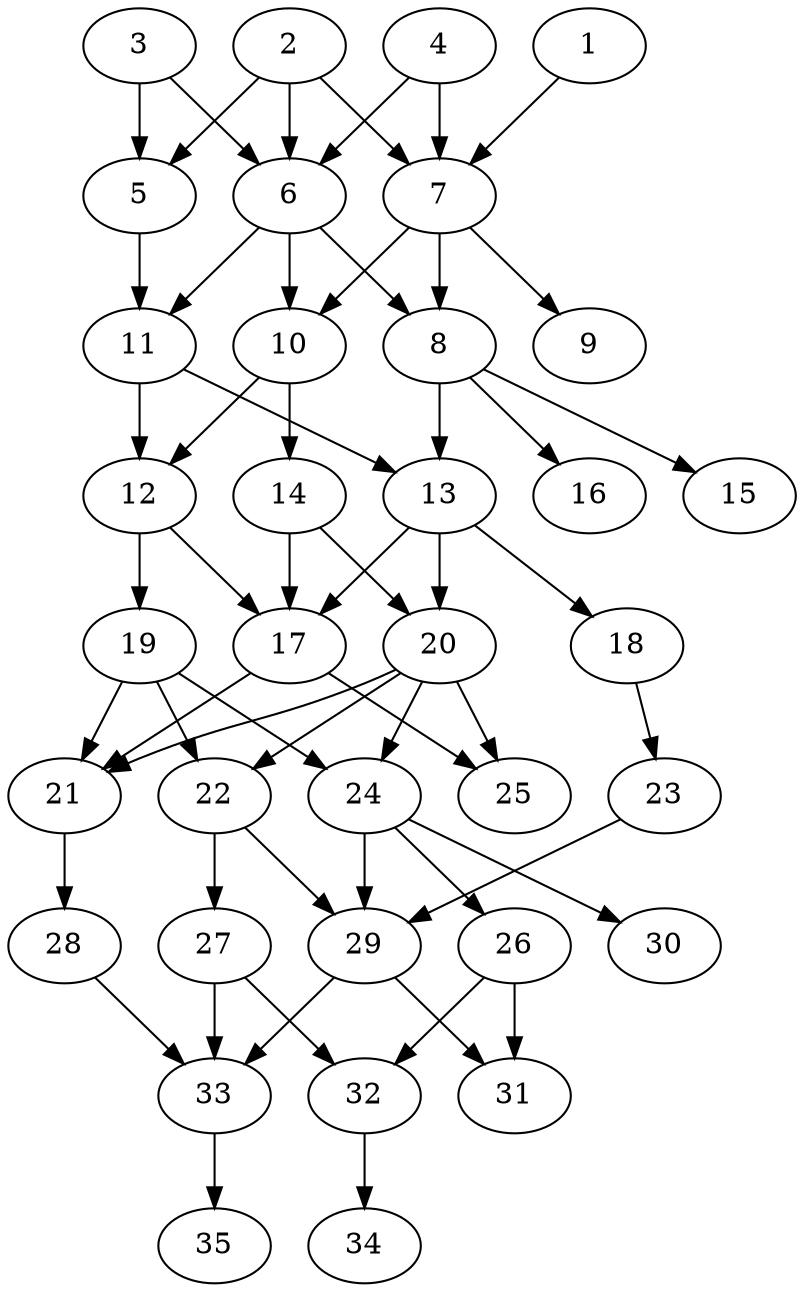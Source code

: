 // DAG automatically generated by daggen at Thu Oct  3 14:05:37 2019
// ./daggen --dot -n 35 --ccr 0.5 --fat 0.5 --regular 0.7 --density 0.6 --mindata 5242880 --maxdata 52428800 
digraph G {
  1 [size="66238464", alpha="0.01", expect_size="33119232"] 
  1 -> 7 [size ="33119232"]
  2 [size="37373952", alpha="0.15", expect_size="18686976"] 
  2 -> 5 [size ="18686976"]
  2 -> 6 [size ="18686976"]
  2 -> 7 [size ="18686976"]
  3 [size="66674688", alpha="0.16", expect_size="33337344"] 
  3 -> 5 [size ="33337344"]
  3 -> 6 [size ="33337344"]
  4 [size="68161536", alpha="0.00", expect_size="34080768"] 
  4 -> 6 [size ="34080768"]
  4 -> 7 [size ="34080768"]
  5 [size="45457408", alpha="0.04", expect_size="22728704"] 
  5 -> 11 [size ="22728704"]
  6 [size="98852864", alpha="0.11", expect_size="49426432"] 
  6 -> 8 [size ="49426432"]
  6 -> 10 [size ="49426432"]
  6 -> 11 [size ="49426432"]
  7 [size="36440064", alpha="0.16", expect_size="18220032"] 
  7 -> 8 [size ="18220032"]
  7 -> 9 [size ="18220032"]
  7 -> 10 [size ="18220032"]
  8 [size="80547840", alpha="0.18", expect_size="40273920"] 
  8 -> 13 [size ="40273920"]
  8 -> 15 [size ="40273920"]
  8 -> 16 [size ="40273920"]
  9 [size="29485056", alpha="0.07", expect_size="14742528"] 
  10 [size="81893376", alpha="0.08", expect_size="40946688"] 
  10 -> 12 [size ="40946688"]
  10 -> 14 [size ="40946688"]
  11 [size="92518400", alpha="0.20", expect_size="46259200"] 
  11 -> 12 [size ="46259200"]
  11 -> 13 [size ="46259200"]
  12 [size="97148928", alpha="0.08", expect_size="48574464"] 
  12 -> 17 [size ="48574464"]
  12 -> 19 [size ="48574464"]
  13 [size="74838016", alpha="0.13", expect_size="37419008"] 
  13 -> 17 [size ="37419008"]
  13 -> 18 [size ="37419008"]
  13 -> 20 [size ="37419008"]
  14 [size="57319424", alpha="0.15", expect_size="28659712"] 
  14 -> 17 [size ="28659712"]
  14 -> 20 [size ="28659712"]
  15 [size="57497600", alpha="0.08", expect_size="28748800"] 
  16 [size="76283904", alpha="0.15", expect_size="38141952"] 
  17 [size="33198080", alpha="0.18", expect_size="16599040"] 
  17 -> 21 [size ="16599040"]
  17 -> 25 [size ="16599040"]
  18 [size="16492544", alpha="0.08", expect_size="8246272"] 
  18 -> 23 [size ="8246272"]
  19 [size="100986880", alpha="0.14", expect_size="50493440"] 
  19 -> 21 [size ="50493440"]
  19 -> 22 [size ="50493440"]
  19 -> 24 [size ="50493440"]
  20 [size="41990144", alpha="0.09", expect_size="20995072"] 
  20 -> 21 [size ="20995072"]
  20 -> 22 [size ="20995072"]
  20 -> 24 [size ="20995072"]
  20 -> 25 [size ="20995072"]
  21 [size="78559232", alpha="0.17", expect_size="39279616"] 
  21 -> 28 [size ="39279616"]
  22 [size="76341248", alpha="0.10", expect_size="38170624"] 
  22 -> 27 [size ="38170624"]
  22 -> 29 [size ="38170624"]
  23 [size="19988480", alpha="0.15", expect_size="9994240"] 
  23 -> 29 [size ="9994240"]
  24 [size="81451008", alpha="0.12", expect_size="40725504"] 
  24 -> 26 [size ="40725504"]
  24 -> 29 [size ="40725504"]
  24 -> 30 [size ="40725504"]
  25 [size="58466304", alpha="0.17", expect_size="29233152"] 
  26 [size="98123776", alpha="0.20", expect_size="49061888"] 
  26 -> 31 [size ="49061888"]
  26 -> 32 [size ="49061888"]
  27 [size="75614208", alpha="0.09", expect_size="37807104"] 
  27 -> 32 [size ="37807104"]
  27 -> 33 [size ="37807104"]
  28 [size="67377152", alpha="0.12", expect_size="33688576"] 
  28 -> 33 [size ="33688576"]
  29 [size="11927552", alpha="0.00", expect_size="5963776"] 
  29 -> 31 [size ="5963776"]
  29 -> 33 [size ="5963776"]
  30 [size="76910592", alpha="0.03", expect_size="38455296"] 
  31 [size="26509312", alpha="0.03", expect_size="13254656"] 
  32 [size="10846208", alpha="0.02", expect_size="5423104"] 
  32 -> 34 [size ="5423104"]
  33 [size="56813568", alpha="0.14", expect_size="28406784"] 
  33 -> 35 [size ="28406784"]
  34 [size="31856640", alpha="0.16", expect_size="15928320"] 
  35 [size="88020992", alpha="0.08", expect_size="44010496"] 
}

